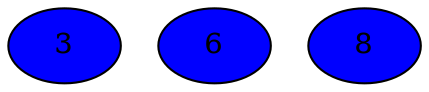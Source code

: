 strict graph {
3[label="3" style=filled fillcolor="blue1"];
6[label="6" style=filled fillcolor="blue1"];
8[label="8" style=filled fillcolor="blue1"];
}